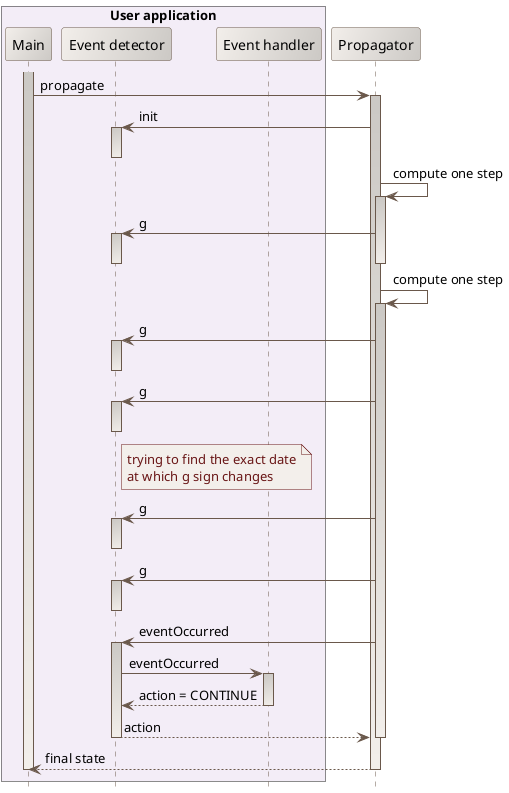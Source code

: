 ' Copyright 2002-2021 CS GROUP
' Licensed to CS GROUP (CS) under one or more
' contributor license agreements.  See the NOTICE file distributed with
' this work for additional information regarding copyright ownership.
' CS licenses this file to You under the Apache License, Version 2.0
' (the "License"); you may not use this file except in compliance with
' the License.  You may obtain a copy of the License at
'
'   http://www.apache.org/licenses/LICENSE-2.0
'
' Unless required by applicable law or agreed to in writing, software
' distributed under the License is distributed on an "AS IS" BASIS,
' WITHOUT WARRANTIES OR CONDITIONS OF ANY KIND, either express or implied.
' See the License for the specific language governing permissions and
' limitations under the License.
 
@startuml

  skinparam svek                                true
  skinparam NoteBackgroundColor                 #F3EFEB
  skinparam NoteBorderColor                     #691616
  skinparam NoteFontColor                       #691616
  skinparam SequenceActorBorderColor            #6A584B
  skinparam SequenceParticipantBackgroundColor  #F3EFEB/CCC9C5
  skinparam SequenceParticipantBorderColor      #6A584B
  skinparam SequenceLifeLineBackgroundColor     #CCC9C5/F3EFEB
  skinparam SequenceLifeLineBorderColor         #6A584B
  skinparam SequenceArrowColor                  #6A584B
  skinparam SequenceBorderColor                 #6A584B
  skinparam SequenceFontSize                    11

  hide footbox

  box "User application" #F3EDF7
    participant "Main" as U
    participant "Event detector" as E
    participant "Event handler"  as H
  end box

  participant Propagator

  activate U
  U -> Propagator : propagate
    activate Propagator
    Propagator -> E : init
      activate E
      deactivate E
    Propagator -> Propagator : compute one step
      activate Propagator
      Propagator -> E : g
        activate E
        deactivate E
      deactivate Propagator
    Propagator -> Propagator : compute one step
      activate Propagator
      Propagator -> E : g
        activate E
        deactivate E
      Propagator -> E : g
        note right of E
          trying to find the exact date
          at which g sign changes
        end note
        activate E
        deactivate E
      Propagator -> E : g
        activate E
        deactivate E
      Propagator -> E : g
        activate E
        deactivate E
      Propagator -> E : eventOccurred
        activate E
        E -> H : eventOccurred
          activate H
          H --> E : action = CONTINUE
          deactivate H
        E--> Propagator : action
        deactivate E
      deactivate Propagator
    Propagator --> U : final state 
    deactivate Propagator
  deactivate U

@enduml
